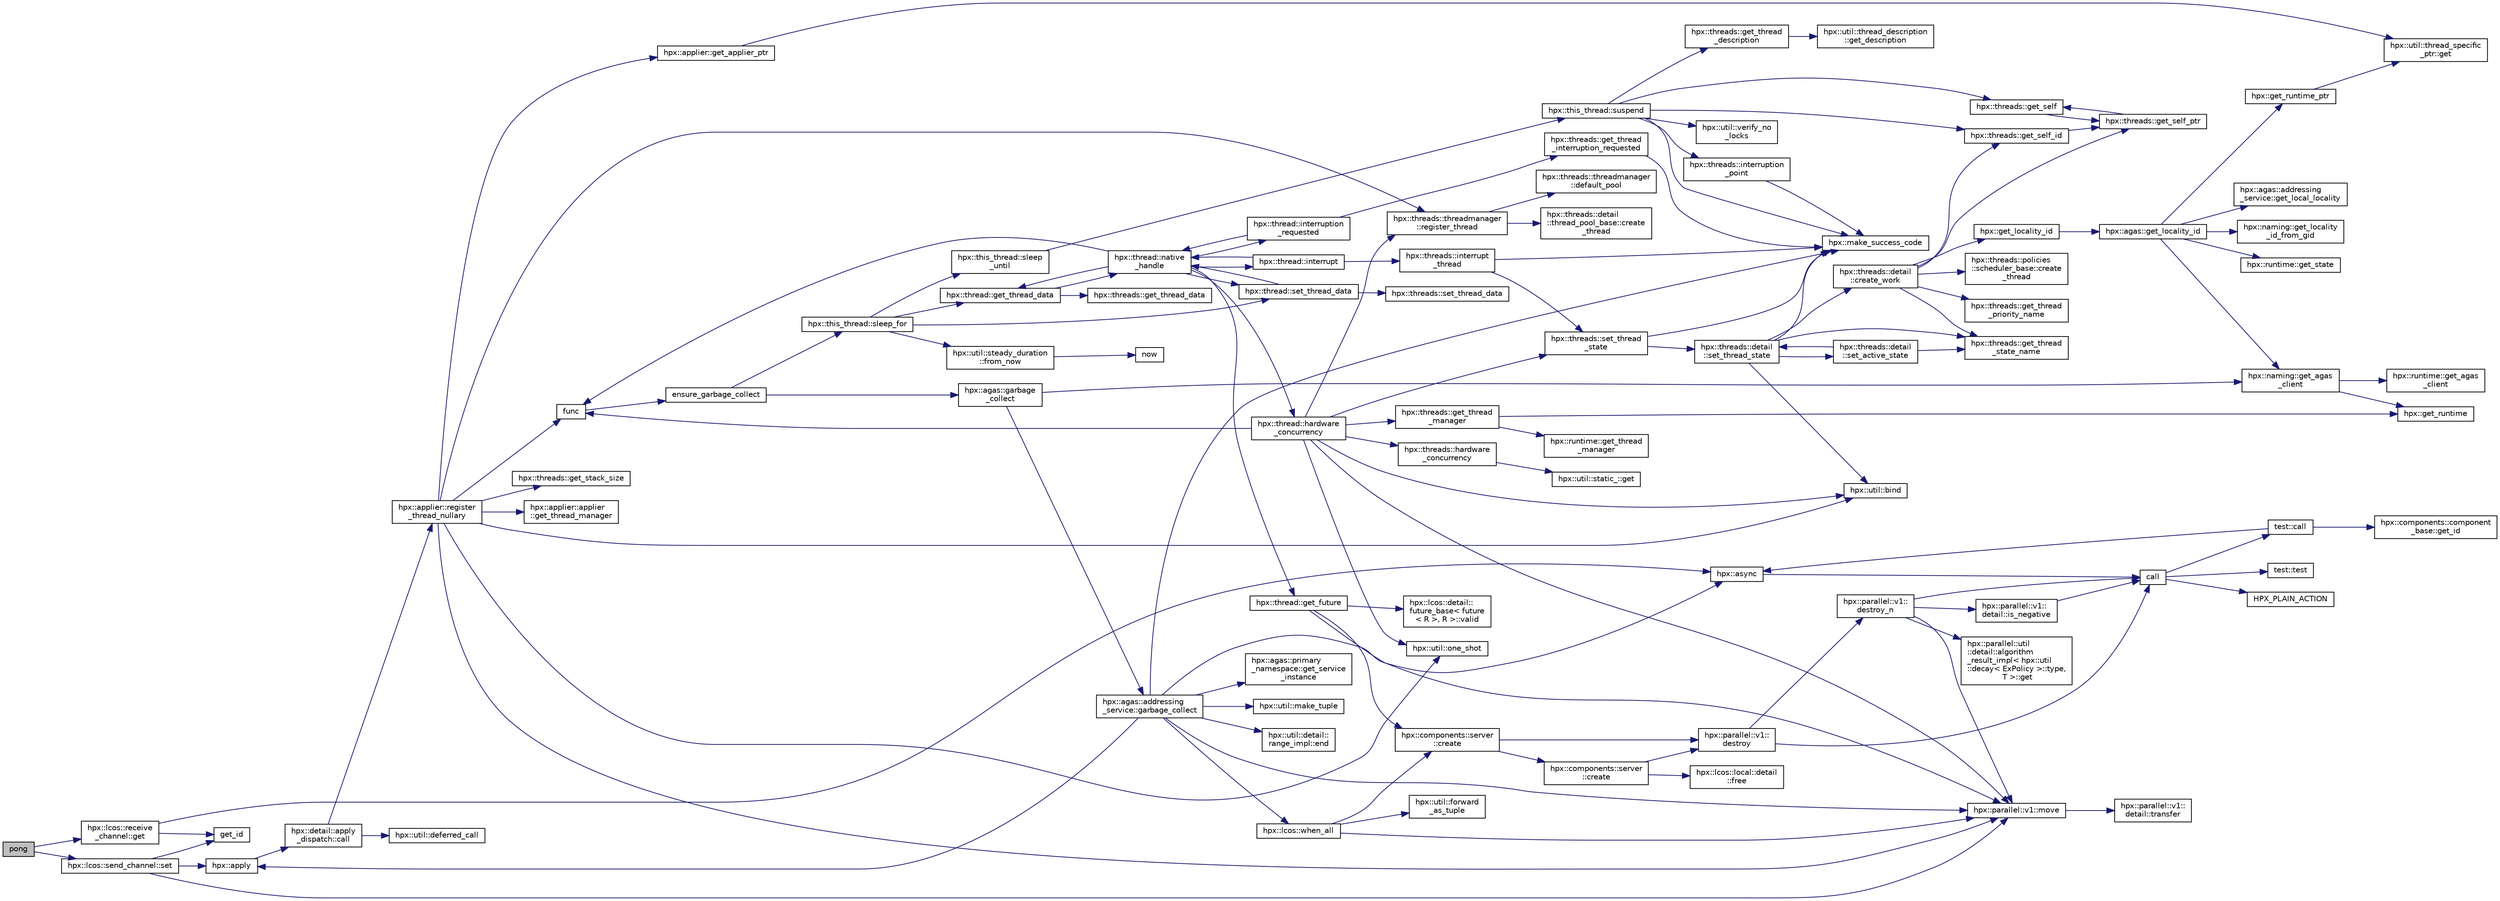 digraph "pong"
{
  edge [fontname="Helvetica",fontsize="10",labelfontname="Helvetica",labelfontsize="10"];
  node [fontname="Helvetica",fontsize="10",shape=record];
  rankdir="LR";
  Node1221 [label="pong",height=0.2,width=0.4,color="black", fillcolor="grey75", style="filled", fontcolor="black"];
  Node1221 -> Node1222 [color="midnightblue",fontsize="10",style="solid",fontname="Helvetica"];
  Node1222 [label="hpx::lcos::receive\l_channel::get",height=0.2,width=0.4,color="black", fillcolor="white", style="filled",URL="$d8/d0f/classhpx_1_1lcos_1_1receive__channel.html#aad8864159f980a793613ab1ba07b11d5"];
  Node1222 -> Node1223 [color="midnightblue",fontsize="10",style="solid",fontname="Helvetica"];
  Node1223 [label="hpx::async",height=0.2,width=0.4,color="black", fillcolor="white", style="filled",URL="$d8/d83/namespacehpx.html#acb7d8e37b73b823956ce144f9a57eaa4"];
  Node1223 -> Node1224 [color="midnightblue",fontsize="10",style="solid",fontname="Helvetica"];
  Node1224 [label="call",height=0.2,width=0.4,color="black", fillcolor="white", style="filled",URL="$d2/d67/promise__1620_8cpp.html#a58357f0b82bc761e1d0b9091ed563a70"];
  Node1224 -> Node1225 [color="midnightblue",fontsize="10",style="solid",fontname="Helvetica"];
  Node1225 [label="test::test",height=0.2,width=0.4,color="black", fillcolor="white", style="filled",URL="$d8/d89/structtest.html#ab42d5ece712d716b04cb3f686f297a26"];
  Node1224 -> Node1226 [color="midnightblue",fontsize="10",style="solid",fontname="Helvetica"];
  Node1226 [label="HPX_PLAIN_ACTION",height=0.2,width=0.4,color="black", fillcolor="white", style="filled",URL="$d2/d67/promise__1620_8cpp.html#ab96aab827a4b1fcaf66cfe0ba83fef23"];
  Node1224 -> Node1227 [color="midnightblue",fontsize="10",style="solid",fontname="Helvetica"];
  Node1227 [label="test::call",height=0.2,width=0.4,color="black", fillcolor="white", style="filled",URL="$d8/d89/structtest.html#aeb29e7ed6518b9426ccf1344c52620ae"];
  Node1227 -> Node1223 [color="midnightblue",fontsize="10",style="solid",fontname="Helvetica"];
  Node1227 -> Node1228 [color="midnightblue",fontsize="10",style="solid",fontname="Helvetica"];
  Node1228 [label="hpx::components::component\l_base::get_id",height=0.2,width=0.4,color="black", fillcolor="white", style="filled",URL="$d2/de6/classhpx_1_1components_1_1component__base.html#a4c8fd93514039bdf01c48d66d82b19cd"];
  Node1222 -> Node1229 [color="midnightblue",fontsize="10",style="solid",fontname="Helvetica"];
  Node1229 [label="get_id",height=0.2,width=0.4,color="black", fillcolor="white", style="filled",URL="$d8/d3c/simple__future__continuation_8cpp.html#a64b28a4bbb16e7f78fc14c60466ddd8d"];
  Node1221 -> Node1230 [color="midnightblue",fontsize="10",style="solid",fontname="Helvetica"];
  Node1230 [label="hpx::lcos::send_channel::set",height=0.2,width=0.4,color="black", fillcolor="white", style="filled",URL="$d3/db6/classhpx_1_1lcos_1_1send__channel.html#a2bb7459744739f74593d6a939da8c687"];
  Node1230 -> Node1231 [color="midnightblue",fontsize="10",style="solid",fontname="Helvetica"];
  Node1231 [label="hpx::apply",height=0.2,width=0.4,color="black", fillcolor="white", style="filled",URL="$d8/d83/namespacehpx.html#aa87762f0db0731d385f3fdfdb25d59fc"];
  Node1231 -> Node1232 [color="midnightblue",fontsize="10",style="solid",fontname="Helvetica"];
  Node1232 [label="hpx::detail::apply\l_dispatch::call",height=0.2,width=0.4,color="black", fillcolor="white", style="filled",URL="$db/de8/structhpx_1_1detail_1_1apply__dispatch.html#a0755fab16d281e74bcff0f8045be9459"];
  Node1232 -> Node1233 [color="midnightblue",fontsize="10",style="solid",fontname="Helvetica"];
  Node1233 [label="hpx::applier::register\l_thread_nullary",height=0.2,width=0.4,color="black", fillcolor="white", style="filled",URL="$d8/dcb/namespacehpx_1_1applier.html#a401cd1145927e58d74d1eb52aaccd936"];
  Node1233 -> Node1234 [color="midnightblue",fontsize="10",style="solid",fontname="Helvetica"];
  Node1234 [label="hpx::applier::get_applier_ptr",height=0.2,width=0.4,color="black", fillcolor="white", style="filled",URL="$d8/dcb/namespacehpx_1_1applier.html#a617483cf2b77ad3a0aa428ade7b35299"];
  Node1234 -> Node1235 [color="midnightblue",fontsize="10",style="solid",fontname="Helvetica"];
  Node1235 [label="hpx::util::thread_specific\l_ptr::get",height=0.2,width=0.4,color="black", fillcolor="white", style="filled",URL="$d4/d4c/structhpx_1_1util_1_1thread__specific__ptr.html#a3b27d8520710478aa41d1f74206bdba9"];
  Node1233 -> Node1236 [color="midnightblue",fontsize="10",style="solid",fontname="Helvetica"];
  Node1236 [label="func",height=0.2,width=0.4,color="black", fillcolor="white", style="filled",URL="$d8/dfd/id__type__ref__counting__1032_8cpp.html#ab811b86ea5107ffb3351fcaa29d2c652"];
  Node1236 -> Node1237 [color="midnightblue",fontsize="10",style="solid",fontname="Helvetica"];
  Node1237 [label="ensure_garbage_collect",height=0.2,width=0.4,color="black", fillcolor="white", style="filled",URL="$d8/dfd/id__type__ref__counting__1032_8cpp.html#a5264b94bf7c262ac0e521fb290d476d5"];
  Node1237 -> Node1238 [color="midnightblue",fontsize="10",style="solid",fontname="Helvetica"];
  Node1238 [label="hpx::this_thread::sleep_for",height=0.2,width=0.4,color="black", fillcolor="white", style="filled",URL="$d9/d52/namespacehpx_1_1this__thread.html#afc042a5a5fa52eef2d1d177a343435cf"];
  Node1238 -> Node1239 [color="midnightblue",fontsize="10",style="solid",fontname="Helvetica"];
  Node1239 [label="hpx::this_thread::sleep\l_until",height=0.2,width=0.4,color="black", fillcolor="white", style="filled",URL="$d9/d52/namespacehpx_1_1this__thread.html#ae12a853980115b23ff0ab8ca06622658"];
  Node1239 -> Node1240 [color="midnightblue",fontsize="10",style="solid",fontname="Helvetica"];
  Node1240 [label="hpx::this_thread::suspend",height=0.2,width=0.4,color="black", fillcolor="white", style="filled",URL="$d9/d52/namespacehpx_1_1this__thread.html#aca220026fb3014c0881d129fe31c0073"];
  Node1240 -> Node1241 [color="midnightblue",fontsize="10",style="solid",fontname="Helvetica"];
  Node1241 [label="hpx::threads::get_self",height=0.2,width=0.4,color="black", fillcolor="white", style="filled",URL="$d7/d28/namespacehpx_1_1threads.html#a07daf4d6d29233f20d66d41ab7b5b8e8"];
  Node1241 -> Node1242 [color="midnightblue",fontsize="10",style="solid",fontname="Helvetica"];
  Node1242 [label="hpx::threads::get_self_ptr",height=0.2,width=0.4,color="black", fillcolor="white", style="filled",URL="$d7/d28/namespacehpx_1_1threads.html#a22877ae347ad884cde3a51397dad6c53"];
  Node1242 -> Node1241 [color="midnightblue",fontsize="10",style="solid",fontname="Helvetica"];
  Node1240 -> Node1243 [color="midnightblue",fontsize="10",style="solid",fontname="Helvetica"];
  Node1243 [label="hpx::threads::get_self_id",height=0.2,width=0.4,color="black", fillcolor="white", style="filled",URL="$d7/d28/namespacehpx_1_1threads.html#afafe0f900b9fac3d4ed3c747625c1cfe"];
  Node1243 -> Node1242 [color="midnightblue",fontsize="10",style="solid",fontname="Helvetica"];
  Node1240 -> Node1244 [color="midnightblue",fontsize="10",style="solid",fontname="Helvetica"];
  Node1244 [label="hpx::threads::interruption\l_point",height=0.2,width=0.4,color="black", fillcolor="white", style="filled",URL="$d7/d28/namespacehpx_1_1threads.html#ada6ec56a12b050707311d8c628089059"];
  Node1244 -> Node1245 [color="midnightblue",fontsize="10",style="solid",fontname="Helvetica"];
  Node1245 [label="hpx::make_success_code",height=0.2,width=0.4,color="black", fillcolor="white", style="filled",URL="$d8/d83/namespacehpx.html#a0e8512a8f49e2a6c8185061181419d8f",tooltip="Returns error_code(hpx::success, \"success\", mode). "];
  Node1240 -> Node1246 [color="midnightblue",fontsize="10",style="solid",fontname="Helvetica"];
  Node1246 [label="hpx::util::verify_no\l_locks",height=0.2,width=0.4,color="black", fillcolor="white", style="filled",URL="$df/dad/namespacehpx_1_1util.html#ae0e1837ee6f09b79b26c2e788d2e9fc9"];
  Node1240 -> Node1247 [color="midnightblue",fontsize="10",style="solid",fontname="Helvetica"];
  Node1247 [label="hpx::threads::get_thread\l_description",height=0.2,width=0.4,color="black", fillcolor="white", style="filled",URL="$d7/d28/namespacehpx_1_1threads.html#a42fc18a7a680f4e8bc633a4b4c956701"];
  Node1247 -> Node1248 [color="midnightblue",fontsize="10",style="solid",fontname="Helvetica"];
  Node1248 [label="hpx::util::thread_description\l::get_description",height=0.2,width=0.4,color="black", fillcolor="white", style="filled",URL="$df/d9e/structhpx_1_1util_1_1thread__description.html#a8c834e14eca6eb228188022577f9f952"];
  Node1240 -> Node1245 [color="midnightblue",fontsize="10",style="solid",fontname="Helvetica"];
  Node1238 -> Node1249 [color="midnightblue",fontsize="10",style="solid",fontname="Helvetica"];
  Node1249 [label="hpx::util::steady_duration\l::from_now",height=0.2,width=0.4,color="black", fillcolor="white", style="filled",URL="$d9/d4f/classhpx_1_1util_1_1steady__duration.html#a0132206d767cd0f7395507b40111a153"];
  Node1249 -> Node1250 [color="midnightblue",fontsize="10",style="solid",fontname="Helvetica"];
  Node1250 [label="now",height=0.2,width=0.4,color="black", fillcolor="white", style="filled",URL="$de/db3/1d__stencil__1__omp_8cpp.html#a89e9667753dccfac455bd37a7a3a7b16"];
  Node1238 -> Node1251 [color="midnightblue",fontsize="10",style="solid",fontname="Helvetica"];
  Node1251 [label="hpx::thread::get_thread_data",height=0.2,width=0.4,color="black", fillcolor="white", style="filled",URL="$de/d9b/classhpx_1_1thread.html#a4535ef82cec3b953d2c941d20e3e3904"];
  Node1251 -> Node1252 [color="midnightblue",fontsize="10",style="solid",fontname="Helvetica"];
  Node1252 [label="hpx::threads::get_thread_data",height=0.2,width=0.4,color="black", fillcolor="white", style="filled",URL="$d7/d28/namespacehpx_1_1threads.html#a8737931ff6303807225f735b2b384ae4"];
  Node1251 -> Node1253 [color="midnightblue",fontsize="10",style="solid",fontname="Helvetica"];
  Node1253 [label="hpx::thread::native\l_handle",height=0.2,width=0.4,color="black", fillcolor="white", style="filled",URL="$de/d9b/classhpx_1_1thread.html#acf48190d264ab64c1c4ec99d0b421b5a"];
  Node1253 -> Node1254 [color="midnightblue",fontsize="10",style="solid",fontname="Helvetica"];
  Node1254 [label="hpx::thread::hardware\l_concurrency",height=0.2,width=0.4,color="black", fillcolor="white", style="filled",URL="$de/d9b/classhpx_1_1thread.html#a8e4fff210e02485ba493bc3a2a956c03"];
  Node1254 -> Node1255 [color="midnightblue",fontsize="10",style="solid",fontname="Helvetica"];
  Node1255 [label="hpx::threads::hardware\l_concurrency",height=0.2,width=0.4,color="black", fillcolor="white", style="filled",URL="$d7/d28/namespacehpx_1_1threads.html#aa8752a235478d2ad7b5ac467b63ab527"];
  Node1255 -> Node1256 [color="midnightblue",fontsize="10",style="solid",fontname="Helvetica"];
  Node1256 [label="hpx::util::static_::get",height=0.2,width=0.4,color="black", fillcolor="white", style="filled",URL="$d3/dbb/structhpx_1_1util_1_1static__.html#a2967c633948a3bf17a3b5405ef5a8318"];
  Node1254 -> Node1236 [color="midnightblue",fontsize="10",style="solid",fontname="Helvetica"];
  Node1254 -> Node1257 [color="midnightblue",fontsize="10",style="solid",fontname="Helvetica"];
  Node1257 [label="hpx::util::bind",height=0.2,width=0.4,color="black", fillcolor="white", style="filled",URL="$df/dad/namespacehpx_1_1util.html#ad844caedf82a0173d6909d910c3e48c6"];
  Node1254 -> Node1258 [color="midnightblue",fontsize="10",style="solid",fontname="Helvetica"];
  Node1258 [label="hpx::util::one_shot",height=0.2,width=0.4,color="black", fillcolor="white", style="filled",URL="$df/dad/namespacehpx_1_1util.html#a273e61be42a72415291e0ec0a4f28c7a"];
  Node1254 -> Node1259 [color="midnightblue",fontsize="10",style="solid",fontname="Helvetica"];
  Node1259 [label="hpx::parallel::v1::move",height=0.2,width=0.4,color="black", fillcolor="white", style="filled",URL="$db/db9/namespacehpx_1_1parallel_1_1v1.html#aa7c4ede081ce786c9d1eb1adff495cfc"];
  Node1259 -> Node1260 [color="midnightblue",fontsize="10",style="solid",fontname="Helvetica"];
  Node1260 [label="hpx::parallel::v1::\ldetail::transfer",height=0.2,width=0.4,color="black", fillcolor="white", style="filled",URL="$d2/ddd/namespacehpx_1_1parallel_1_1v1_1_1detail.html#ab1b56a05e1885ca7cc7ffa1804dd2f3c"];
  Node1254 -> Node1261 [color="midnightblue",fontsize="10",style="solid",fontname="Helvetica"];
  Node1261 [label="hpx::threads::get_thread\l_manager",height=0.2,width=0.4,color="black", fillcolor="white", style="filled",URL="$d7/d28/namespacehpx_1_1threads.html#a076973c3a53beadde7d967e22c4f6cce"];
  Node1261 -> Node1262 [color="midnightblue",fontsize="10",style="solid",fontname="Helvetica"];
  Node1262 [label="hpx::get_runtime",height=0.2,width=0.4,color="black", fillcolor="white", style="filled",URL="$d8/d83/namespacehpx.html#aef902cc6c7dd3b9fbadf34d1e850a070"];
  Node1261 -> Node1263 [color="midnightblue",fontsize="10",style="solid",fontname="Helvetica"];
  Node1263 [label="hpx::runtime::get_thread\l_manager",height=0.2,width=0.4,color="black", fillcolor="white", style="filled",URL="$d0/d7b/classhpx_1_1runtime.html#a865b12d57fcd44a8d3dda3e35414f563"];
  Node1254 -> Node1264 [color="midnightblue",fontsize="10",style="solid",fontname="Helvetica"];
  Node1264 [label="hpx::threads::threadmanager\l::register_thread",height=0.2,width=0.4,color="black", fillcolor="white", style="filled",URL="$d5/daa/classhpx_1_1threads_1_1threadmanager.html#a7f79c7578e08a60ca45eb276ce8133d8"];
  Node1264 -> Node1265 [color="midnightblue",fontsize="10",style="solid",fontname="Helvetica"];
  Node1265 [label="hpx::threads::threadmanager\l::default_pool",height=0.2,width=0.4,color="black", fillcolor="white", style="filled",URL="$d5/daa/classhpx_1_1threads_1_1threadmanager.html#a851f067d03b5dd1c5e6a9a6a841e05df"];
  Node1264 -> Node1266 [color="midnightblue",fontsize="10",style="solid",fontname="Helvetica"];
  Node1266 [label="hpx::threads::detail\l::thread_pool_base::create\l_thread",height=0.2,width=0.4,color="black", fillcolor="white", style="filled",URL="$de/dae/classhpx_1_1threads_1_1detail_1_1thread__pool__base.html#ad35d3779eef6f4528e62a26d71b34b34"];
  Node1254 -> Node1267 [color="midnightblue",fontsize="10",style="solid",fontname="Helvetica"];
  Node1267 [label="hpx::threads::set_thread\l_state",height=0.2,width=0.4,color="black", fillcolor="white", style="filled",URL="$d7/d28/namespacehpx_1_1threads.html#ac0690ad16ad778bcc79dcd727cc33025",tooltip="Set the thread state of the thread referenced by the thread_id id. "];
  Node1267 -> Node1245 [color="midnightblue",fontsize="10",style="solid",fontname="Helvetica"];
  Node1267 -> Node1268 [color="midnightblue",fontsize="10",style="solid",fontname="Helvetica"];
  Node1268 [label="hpx::threads::detail\l::set_thread_state",height=0.2,width=0.4,color="black", fillcolor="white", style="filled",URL="$d2/dd1/namespacehpx_1_1threads_1_1detail.html#af85ddc854c4a149bf1738eb1b111b9ab"];
  Node1268 -> Node1269 [color="midnightblue",fontsize="10",style="solid",fontname="Helvetica"];
  Node1269 [label="hpx::threads::get_thread\l_state_name",height=0.2,width=0.4,color="black", fillcolor="white", style="filled",URL="$d7/d28/namespacehpx_1_1threads.html#a26f91ea8d2195f165c033241c5cd11db"];
  Node1268 -> Node1245 [color="midnightblue",fontsize="10",style="solid",fontname="Helvetica"];
  Node1268 -> Node1257 [color="midnightblue",fontsize="10",style="solid",fontname="Helvetica"];
  Node1268 -> Node1270 [color="midnightblue",fontsize="10",style="solid",fontname="Helvetica"];
  Node1270 [label="hpx::threads::detail\l::set_active_state",height=0.2,width=0.4,color="black", fillcolor="white", style="filled",URL="$d2/dd1/namespacehpx_1_1threads_1_1detail.html#a45884a5bf04ad66a4f259231a3947e76"];
  Node1270 -> Node1269 [color="midnightblue",fontsize="10",style="solid",fontname="Helvetica"];
  Node1270 -> Node1268 [color="midnightblue",fontsize="10",style="solid",fontname="Helvetica"];
  Node1268 -> Node1271 [color="midnightblue",fontsize="10",style="solid",fontname="Helvetica"];
  Node1271 [label="hpx::threads::detail\l::create_work",height=0.2,width=0.4,color="black", fillcolor="white", style="filled",URL="$d2/dd1/namespacehpx_1_1threads_1_1detail.html#ae22384a3c1b1a1940032fad068fb54b1"];
  Node1271 -> Node1269 [color="midnightblue",fontsize="10",style="solid",fontname="Helvetica"];
  Node1271 -> Node1272 [color="midnightblue",fontsize="10",style="solid",fontname="Helvetica"];
  Node1272 [label="hpx::threads::get_thread\l_priority_name",height=0.2,width=0.4,color="black", fillcolor="white", style="filled",URL="$d7/d28/namespacehpx_1_1threads.html#a9c6b2fec0c1cf5b06ff83ce756ca6d42"];
  Node1271 -> Node1242 [color="midnightblue",fontsize="10",style="solid",fontname="Helvetica"];
  Node1271 -> Node1243 [color="midnightblue",fontsize="10",style="solid",fontname="Helvetica"];
  Node1271 -> Node1273 [color="midnightblue",fontsize="10",style="solid",fontname="Helvetica"];
  Node1273 [label="hpx::get_locality_id",height=0.2,width=0.4,color="black", fillcolor="white", style="filled",URL="$d8/d83/namespacehpx.html#a158d7c54a657bb364c1704033010697b",tooltip="Return the number of the locality this function is being called from. "];
  Node1273 -> Node1274 [color="midnightblue",fontsize="10",style="solid",fontname="Helvetica"];
  Node1274 [label="hpx::agas::get_locality_id",height=0.2,width=0.4,color="black", fillcolor="white", style="filled",URL="$dc/d54/namespacehpx_1_1agas.html#a491cc2ddecdf0f1a9129900caa6a4d3e"];
  Node1274 -> Node1275 [color="midnightblue",fontsize="10",style="solid",fontname="Helvetica"];
  Node1275 [label="hpx::get_runtime_ptr",height=0.2,width=0.4,color="black", fillcolor="white", style="filled",URL="$d8/d83/namespacehpx.html#af29daf2bb3e01b4d6495a1742b6cce64"];
  Node1275 -> Node1235 [color="midnightblue",fontsize="10",style="solid",fontname="Helvetica"];
  Node1274 -> Node1276 [color="midnightblue",fontsize="10",style="solid",fontname="Helvetica"];
  Node1276 [label="hpx::runtime::get_state",height=0.2,width=0.4,color="black", fillcolor="white", style="filled",URL="$d0/d7b/classhpx_1_1runtime.html#ab405f80e060dac95d624520f38b0524c"];
  Node1274 -> Node1277 [color="midnightblue",fontsize="10",style="solid",fontname="Helvetica"];
  Node1277 [label="hpx::naming::get_agas\l_client",height=0.2,width=0.4,color="black", fillcolor="white", style="filled",URL="$d4/dc9/namespacehpx_1_1naming.html#a0408fffd5d34b620712a801b0ae3b032"];
  Node1277 -> Node1262 [color="midnightblue",fontsize="10",style="solid",fontname="Helvetica"];
  Node1277 -> Node1278 [color="midnightblue",fontsize="10",style="solid",fontname="Helvetica"];
  Node1278 [label="hpx::runtime::get_agas\l_client",height=0.2,width=0.4,color="black", fillcolor="white", style="filled",URL="$d0/d7b/classhpx_1_1runtime.html#aeb5dddd30d6b9861669af8ad44d1a96a"];
  Node1274 -> Node1279 [color="midnightblue",fontsize="10",style="solid",fontname="Helvetica"];
  Node1279 [label="hpx::agas::addressing\l_service::get_local_locality",height=0.2,width=0.4,color="black", fillcolor="white", style="filled",URL="$db/d58/structhpx_1_1agas_1_1addressing__service.html#ab52c19a37c2a7a006c6c15f90ad0539c"];
  Node1274 -> Node1280 [color="midnightblue",fontsize="10",style="solid",fontname="Helvetica"];
  Node1280 [label="hpx::naming::get_locality\l_id_from_gid",height=0.2,width=0.4,color="black", fillcolor="white", style="filled",URL="$d4/dc9/namespacehpx_1_1naming.html#a7fd43037784560bd04fda9b49e33529f"];
  Node1271 -> Node1281 [color="midnightblue",fontsize="10",style="solid",fontname="Helvetica"];
  Node1281 [label="hpx::threads::policies\l::scheduler_base::create\l_thread",height=0.2,width=0.4,color="black", fillcolor="white", style="filled",URL="$dd/d7e/structhpx_1_1threads_1_1policies_1_1scheduler__base.html#ad3b05cd7f363cc8e8410ce368c3794e0"];
  Node1253 -> Node1282 [color="midnightblue",fontsize="10",style="solid",fontname="Helvetica"];
  Node1282 [label="hpx::thread::interrupt",height=0.2,width=0.4,color="black", fillcolor="white", style="filled",URL="$de/d9b/classhpx_1_1thread.html#ac34d0d033aa743c476a79dbc2e1a8a39"];
  Node1282 -> Node1283 [color="midnightblue",fontsize="10",style="solid",fontname="Helvetica"];
  Node1283 [label="hpx::threads::interrupt\l_thread",height=0.2,width=0.4,color="black", fillcolor="white", style="filled",URL="$d7/d28/namespacehpx_1_1threads.html#a6bdda1a2aab61b9b13d274b5155d7e73"];
  Node1283 -> Node1245 [color="midnightblue",fontsize="10",style="solid",fontname="Helvetica"];
  Node1283 -> Node1267 [color="midnightblue",fontsize="10",style="solid",fontname="Helvetica"];
  Node1282 -> Node1253 [color="midnightblue",fontsize="10",style="solid",fontname="Helvetica"];
  Node1253 -> Node1284 [color="midnightblue",fontsize="10",style="solid",fontname="Helvetica"];
  Node1284 [label="hpx::thread::interruption\l_requested",height=0.2,width=0.4,color="black", fillcolor="white", style="filled",URL="$de/d9b/classhpx_1_1thread.html#a33276bb4c20bbb0b1978944e18ef71b8"];
  Node1284 -> Node1285 [color="midnightblue",fontsize="10",style="solid",fontname="Helvetica"];
  Node1285 [label="hpx::threads::get_thread\l_interruption_requested",height=0.2,width=0.4,color="black", fillcolor="white", style="filled",URL="$d7/d28/namespacehpx_1_1threads.html#ae64a7fdb8b5c8bac7be0c8282672a03b"];
  Node1285 -> Node1245 [color="midnightblue",fontsize="10",style="solid",fontname="Helvetica"];
  Node1284 -> Node1253 [color="midnightblue",fontsize="10",style="solid",fontname="Helvetica"];
  Node1253 -> Node1286 [color="midnightblue",fontsize="10",style="solid",fontname="Helvetica"];
  Node1286 [label="hpx::thread::get_future",height=0.2,width=0.4,color="black", fillcolor="white", style="filled",URL="$de/d9b/classhpx_1_1thread.html#a87fdb0d8da826366fc190ed224900a64"];
  Node1286 -> Node1287 [color="midnightblue",fontsize="10",style="solid",fontname="Helvetica"];
  Node1287 [label="hpx::lcos::detail::\lfuture_base\< future\l\< R \>, R \>::valid",height=0.2,width=0.4,color="black", fillcolor="white", style="filled",URL="$d5/dd7/classhpx_1_1lcos_1_1detail_1_1future__base.html#aaf7beb7374815614363033bd96573e75"];
  Node1286 -> Node1288 [color="midnightblue",fontsize="10",style="solid",fontname="Helvetica"];
  Node1288 [label="hpx::components::server\l::create",height=0.2,width=0.4,color="black", fillcolor="white", style="filled",URL="$d2/da2/namespacehpx_1_1components_1_1server.html#ac776c89f3d68ceb910e8cee9fa937ab4",tooltip="Create arrays of components using their default constructor. "];
  Node1288 -> Node1289 [color="midnightblue",fontsize="10",style="solid",fontname="Helvetica"];
  Node1289 [label="hpx::components::server\l::create",height=0.2,width=0.4,color="black", fillcolor="white", style="filled",URL="$d2/da2/namespacehpx_1_1components_1_1server.html#a77d26de181c97b444565e230577981bd"];
  Node1289 -> Node1290 [color="midnightblue",fontsize="10",style="solid",fontname="Helvetica"];
  Node1290 [label="hpx::lcos::local::detail\l::free",height=0.2,width=0.4,color="black", fillcolor="white", style="filled",URL="$d4/dcb/namespacehpx_1_1lcos_1_1local_1_1detail.html#a55a940f019734e9bb045dc123cd80e48"];
  Node1289 -> Node1291 [color="midnightblue",fontsize="10",style="solid",fontname="Helvetica"];
  Node1291 [label="hpx::parallel::v1::\ldestroy",height=0.2,width=0.4,color="black", fillcolor="white", style="filled",URL="$db/db9/namespacehpx_1_1parallel_1_1v1.html#acf303558375048e8a7cc9a2c2e09477f"];
  Node1291 -> Node1224 [color="midnightblue",fontsize="10",style="solid",fontname="Helvetica"];
  Node1291 -> Node1292 [color="midnightblue",fontsize="10",style="solid",fontname="Helvetica"];
  Node1292 [label="hpx::parallel::v1::\ldestroy_n",height=0.2,width=0.4,color="black", fillcolor="white", style="filled",URL="$db/db9/namespacehpx_1_1parallel_1_1v1.html#a71d0691132a300690163f5636bcd5bd3"];
  Node1292 -> Node1293 [color="midnightblue",fontsize="10",style="solid",fontname="Helvetica"];
  Node1293 [label="hpx::parallel::v1::\ldetail::is_negative",height=0.2,width=0.4,color="black", fillcolor="white", style="filled",URL="$d2/ddd/namespacehpx_1_1parallel_1_1v1_1_1detail.html#adf2e40fc4b20ad0fd442ee3118a4d527"];
  Node1293 -> Node1224 [color="midnightblue",fontsize="10",style="solid",fontname="Helvetica"];
  Node1292 -> Node1294 [color="midnightblue",fontsize="10",style="solid",fontname="Helvetica"];
  Node1294 [label="hpx::parallel::util\l::detail::algorithm\l_result_impl\< hpx::util\l::decay\< ExPolicy \>::type,\l T \>::get",height=0.2,width=0.4,color="black", fillcolor="white", style="filled",URL="$d2/d42/structhpx_1_1parallel_1_1util_1_1detail_1_1algorithm__result__impl.html#ab5b051e8ec74eff5e0e62fd63f5d377e"];
  Node1292 -> Node1259 [color="midnightblue",fontsize="10",style="solid",fontname="Helvetica"];
  Node1292 -> Node1224 [color="midnightblue",fontsize="10",style="solid",fontname="Helvetica"];
  Node1288 -> Node1291 [color="midnightblue",fontsize="10",style="solid",fontname="Helvetica"];
  Node1286 -> Node1259 [color="midnightblue",fontsize="10",style="solid",fontname="Helvetica"];
  Node1253 -> Node1251 [color="midnightblue",fontsize="10",style="solid",fontname="Helvetica"];
  Node1253 -> Node1295 [color="midnightblue",fontsize="10",style="solid",fontname="Helvetica"];
  Node1295 [label="hpx::thread::set_thread_data",height=0.2,width=0.4,color="black", fillcolor="white", style="filled",URL="$de/d9b/classhpx_1_1thread.html#a7317a3cf5251f3b33c990449570d4cea"];
  Node1295 -> Node1296 [color="midnightblue",fontsize="10",style="solid",fontname="Helvetica"];
  Node1296 [label="hpx::threads::set_thread_data",height=0.2,width=0.4,color="black", fillcolor="white", style="filled",URL="$d7/d28/namespacehpx_1_1threads.html#a00a625acc149fce3ae38e4340454acf7"];
  Node1295 -> Node1253 [color="midnightblue",fontsize="10",style="solid",fontname="Helvetica"];
  Node1253 -> Node1236 [color="midnightblue",fontsize="10",style="solid",fontname="Helvetica"];
  Node1238 -> Node1295 [color="midnightblue",fontsize="10",style="solid",fontname="Helvetica"];
  Node1237 -> Node1297 [color="midnightblue",fontsize="10",style="solid",fontname="Helvetica"];
  Node1297 [label="hpx::agas::garbage\l_collect",height=0.2,width=0.4,color="black", fillcolor="white", style="filled",URL="$dc/d54/namespacehpx_1_1agas.html#a951337adc4f9bd6df00a50737468e911"];
  Node1297 -> Node1277 [color="midnightblue",fontsize="10",style="solid",fontname="Helvetica"];
  Node1297 -> Node1298 [color="midnightblue",fontsize="10",style="solid",fontname="Helvetica"];
  Node1298 [label="hpx::agas::addressing\l_service::garbage_collect",height=0.2,width=0.4,color="black", fillcolor="white", style="filled",URL="$db/d58/structhpx_1_1agas_1_1addressing__service.html#a87dcae0eacf6e62d5103ebf516d86f63"];
  Node1298 -> Node1245 [color="midnightblue",fontsize="10",style="solid",fontname="Helvetica"];
  Node1298 -> Node1299 [color="midnightblue",fontsize="10",style="solid",fontname="Helvetica"];
  Node1299 [label="hpx::agas::primary\l_namespace::get_service\l_instance",height=0.2,width=0.4,color="black", fillcolor="white", style="filled",URL="$d1/d43/structhpx_1_1agas_1_1primary__namespace.html#a7630ff0f30ff8c23b13b4672c5350e2e"];
  Node1298 -> Node1300 [color="midnightblue",fontsize="10",style="solid",fontname="Helvetica"];
  Node1300 [label="hpx::util::make_tuple",height=0.2,width=0.4,color="black", fillcolor="white", style="filled",URL="$df/dad/namespacehpx_1_1util.html#a06fa74211a987d208e013f400a9f5328"];
  Node1298 -> Node1301 [color="midnightblue",fontsize="10",style="solid",fontname="Helvetica"];
  Node1301 [label="hpx::util::detail::\lrange_impl::end",height=0.2,width=0.4,color="black", fillcolor="white", style="filled",URL="$d4/d4a/namespacehpx_1_1util_1_1detail_1_1range__impl.html#afb2ea48b0902f52ee4d8b764807b4316"];
  Node1298 -> Node1231 [color="midnightblue",fontsize="10",style="solid",fontname="Helvetica"];
  Node1298 -> Node1259 [color="midnightblue",fontsize="10",style="solid",fontname="Helvetica"];
  Node1298 -> Node1223 [color="midnightblue",fontsize="10",style="solid",fontname="Helvetica"];
  Node1298 -> Node1302 [color="midnightblue",fontsize="10",style="solid",fontname="Helvetica"];
  Node1302 [label="hpx::lcos::when_all",height=0.2,width=0.4,color="black", fillcolor="white", style="filled",URL="$d2/dc9/namespacehpx_1_1lcos.html#a1a6fb024d8690923fb185d5aee204d54"];
  Node1302 -> Node1303 [color="midnightblue",fontsize="10",style="solid",fontname="Helvetica"];
  Node1303 [label="hpx::util::forward\l_as_tuple",height=0.2,width=0.4,color="black", fillcolor="white", style="filled",URL="$df/dad/namespacehpx_1_1util.html#ab7c31e3f24c3302a4f67b6735a6fa597"];
  Node1302 -> Node1259 [color="midnightblue",fontsize="10",style="solid",fontname="Helvetica"];
  Node1302 -> Node1288 [color="midnightblue",fontsize="10",style="solid",fontname="Helvetica"];
  Node1233 -> Node1257 [color="midnightblue",fontsize="10",style="solid",fontname="Helvetica"];
  Node1233 -> Node1258 [color="midnightblue",fontsize="10",style="solid",fontname="Helvetica"];
  Node1233 -> Node1259 [color="midnightblue",fontsize="10",style="solid",fontname="Helvetica"];
  Node1233 -> Node1304 [color="midnightblue",fontsize="10",style="solid",fontname="Helvetica"];
  Node1304 [label="hpx::threads::get_stack_size",height=0.2,width=0.4,color="black", fillcolor="white", style="filled",URL="$d7/d28/namespacehpx_1_1threads.html#af597241b3c2785150be206737ca04aa6",tooltip="The get_stack_size function is part of the thread related API. It. "];
  Node1233 -> Node1305 [color="midnightblue",fontsize="10",style="solid",fontname="Helvetica"];
  Node1305 [label="hpx::applier::applier\l::get_thread_manager",height=0.2,width=0.4,color="black", fillcolor="white", style="filled",URL="$da/dcb/classhpx_1_1applier_1_1applier.html#acc36d583973701e573be39da97bba866",tooltip="Access the thread-manager instance associated with this applier. "];
  Node1233 -> Node1264 [color="midnightblue",fontsize="10",style="solid",fontname="Helvetica"];
  Node1232 -> Node1306 [color="midnightblue",fontsize="10",style="solid",fontname="Helvetica"];
  Node1306 [label="hpx::util::deferred_call",height=0.2,width=0.4,color="black", fillcolor="white", style="filled",URL="$df/dad/namespacehpx_1_1util.html#acdded623c658a7a3436f7e76bc9d881c"];
  Node1230 -> Node1229 [color="midnightblue",fontsize="10",style="solid",fontname="Helvetica"];
  Node1230 -> Node1259 [color="midnightblue",fontsize="10",style="solid",fontname="Helvetica"];
}
